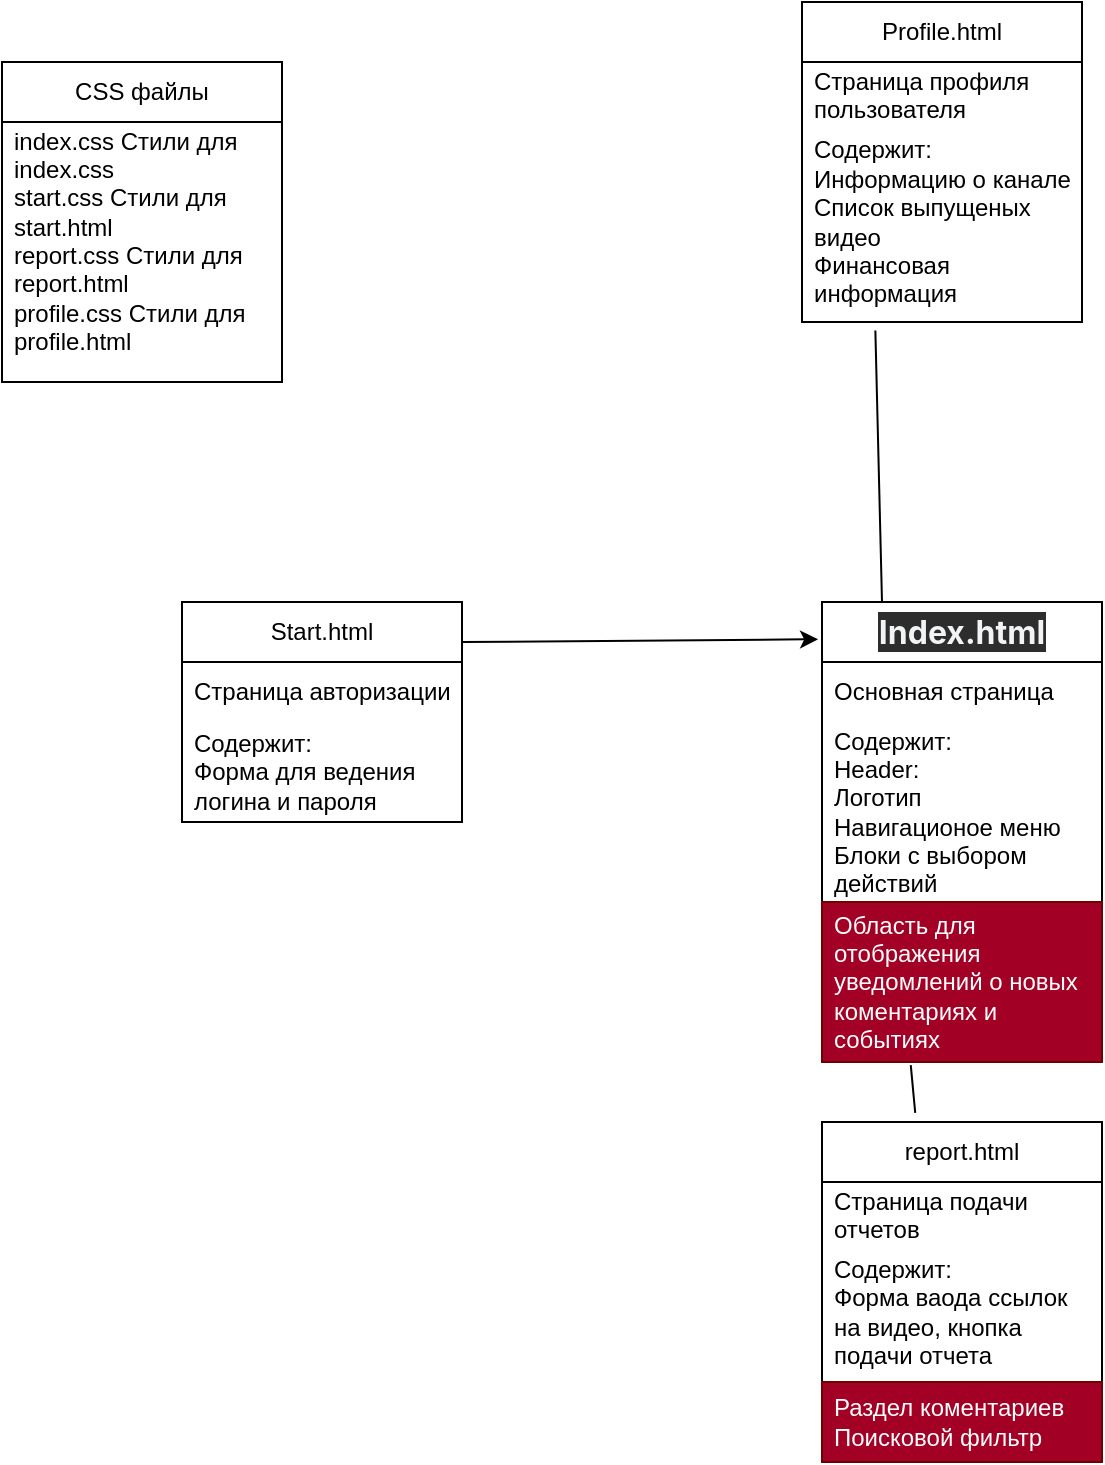 <mxfile version="24.7.8">
  <diagram name="Страница — 1" id="mpcgpsQ4riundp5vhypE">
    <mxGraphModel dx="1707" dy="1957" grid="1" gridSize="10" guides="1" tooltips="1" connect="1" arrows="1" fold="1" page="1" pageScale="1" pageWidth="827" pageHeight="1169" math="0" shadow="0">
      <root>
        <mxCell id="0" />
        <mxCell id="1" parent="0" />
        <mxCell id="B6jS89iWb4OQ0SchURHO-1" value="&lt;font face=&quot;Inter&quot; color=&quot;#f2f3f4&quot;&gt;&lt;span style=&quot;font-size: 16px; background-color: rgb(45, 45, 46);&quot;&gt;&lt;b&gt;Index.html&lt;/b&gt;&lt;/span&gt;&lt;/font&gt;" style="swimlane;fontStyle=0;childLayout=stackLayout;horizontal=1;startSize=30;horizontalStack=0;resizeParent=1;resizeParentMax=0;resizeLast=0;collapsible=1;marginBottom=0;whiteSpace=wrap;html=1;" vertex="1" parent="1">
          <mxGeometry x="-20" y="240" width="140" height="230" as="geometry" />
        </mxCell>
        <mxCell id="B6jS89iWb4OQ0SchURHO-2" value="Основная страница" style="text;strokeColor=none;fillColor=none;align=left;verticalAlign=middle;spacingLeft=4;spacingRight=4;overflow=hidden;points=[[0,0.5],[1,0.5]];portConstraint=eastwest;rotatable=0;whiteSpace=wrap;html=1;" vertex="1" parent="B6jS89iWb4OQ0SchURHO-1">
          <mxGeometry y="30" width="140" height="30" as="geometry" />
        </mxCell>
        <mxCell id="B6jS89iWb4OQ0SchURHO-3" value="Содержит:&lt;br&gt;Header:&lt;br&gt;Логотип&lt;br&gt;Навигационое меню&lt;br&gt;Блоки с выбором действий&lt;div&gt;&lt;br&gt;&lt;/div&gt;" style="text;strokeColor=none;fillColor=none;align=left;verticalAlign=middle;spacingLeft=4;spacingRight=4;overflow=hidden;points=[[0,0.5],[1,0.5]];portConstraint=eastwest;rotatable=0;whiteSpace=wrap;html=1;" vertex="1" parent="B6jS89iWb4OQ0SchURHO-1">
          <mxGeometry y="60" width="140" height="90" as="geometry" />
        </mxCell>
        <mxCell id="B6jS89iWb4OQ0SchURHO-29" value="Область для отображения уведомлений о новых коментариях и событиях" style="text;strokeColor=#6F0000;fillColor=#a20025;align=left;verticalAlign=middle;spacingLeft=4;spacingRight=4;overflow=hidden;points=[[0,0.5],[1,0.5]];portConstraint=eastwest;rotatable=0;whiteSpace=wrap;html=1;fontColor=#ffffff;" vertex="1" parent="B6jS89iWb4OQ0SchURHO-1">
          <mxGeometry y="150" width="140" height="80" as="geometry" />
        </mxCell>
        <mxCell id="B6jS89iWb4OQ0SchURHO-5" value="Start.html" style="swimlane;fontStyle=0;childLayout=stackLayout;horizontal=1;startSize=30;horizontalStack=0;resizeParent=1;resizeParentMax=0;resizeLast=0;collapsible=1;marginBottom=0;whiteSpace=wrap;html=1;" vertex="1" parent="1">
          <mxGeometry x="-340" y="240" width="140" height="110" as="geometry" />
        </mxCell>
        <mxCell id="B6jS89iWb4OQ0SchURHO-6" value="Страница авторизации" style="text;strokeColor=none;fillColor=none;align=left;verticalAlign=middle;spacingLeft=4;spacingRight=4;overflow=hidden;points=[[0,0.5],[1,0.5]];portConstraint=eastwest;rotatable=0;whiteSpace=wrap;html=1;" vertex="1" parent="B6jS89iWb4OQ0SchURHO-5">
          <mxGeometry y="30" width="140" height="30" as="geometry" />
        </mxCell>
        <mxCell id="B6jS89iWb4OQ0SchURHO-7" value="Содержит:&lt;br&gt;Форма для ведения логина и пароля" style="text;strokeColor=none;fillColor=none;align=left;verticalAlign=middle;spacingLeft=4;spacingRight=4;overflow=hidden;points=[[0,0.5],[1,0.5]];portConstraint=eastwest;rotatable=0;whiteSpace=wrap;html=1;" vertex="1" parent="B6jS89iWb4OQ0SchURHO-5">
          <mxGeometry y="60" width="140" height="50" as="geometry" />
        </mxCell>
        <mxCell id="B6jS89iWb4OQ0SchURHO-9" value="Profile.html" style="swimlane;fontStyle=0;childLayout=stackLayout;horizontal=1;startSize=30;horizontalStack=0;resizeParent=1;resizeParentMax=0;resizeLast=0;collapsible=1;marginBottom=0;whiteSpace=wrap;html=1;" vertex="1" parent="1">
          <mxGeometry x="-30" y="-60" width="140" height="160" as="geometry" />
        </mxCell>
        <mxCell id="B6jS89iWb4OQ0SchURHO-10" value="Страница профиля пользователя" style="text;strokeColor=none;fillColor=none;align=left;verticalAlign=middle;spacingLeft=4;spacingRight=4;overflow=hidden;points=[[0,0.5],[1,0.5]];portConstraint=eastwest;rotatable=0;whiteSpace=wrap;html=1;" vertex="1" parent="B6jS89iWb4OQ0SchURHO-9">
          <mxGeometry y="30" width="140" height="30" as="geometry" />
        </mxCell>
        <mxCell id="B6jS89iWb4OQ0SchURHO-11" value="Содержит:&lt;br&gt;Информацию о канале&lt;br&gt;Список выпущеных видео&lt;br&gt;Финансовая информация" style="text;strokeColor=none;fillColor=none;align=left;verticalAlign=middle;spacingLeft=4;spacingRight=4;overflow=hidden;points=[[0,0.5],[1,0.5]];portConstraint=eastwest;rotatable=0;whiteSpace=wrap;html=1;" vertex="1" parent="B6jS89iWb4OQ0SchURHO-9">
          <mxGeometry y="60" width="140" height="100" as="geometry" />
        </mxCell>
        <mxCell id="B6jS89iWb4OQ0SchURHO-13" value="report.html" style="swimlane;fontStyle=0;childLayout=stackLayout;horizontal=1;startSize=30;horizontalStack=0;resizeParent=1;resizeParentMax=0;resizeLast=0;collapsible=1;marginBottom=0;whiteSpace=wrap;html=1;" vertex="1" parent="1">
          <mxGeometry x="-20" y="500" width="140" height="170" as="geometry" />
        </mxCell>
        <mxCell id="B6jS89iWb4OQ0SchURHO-14" value="Страница подачи отчетов" style="text;strokeColor=none;fillColor=none;align=left;verticalAlign=middle;spacingLeft=4;spacingRight=4;overflow=hidden;points=[[0,0.5],[1,0.5]];portConstraint=eastwest;rotatable=0;whiteSpace=wrap;html=1;" vertex="1" parent="B6jS89iWb4OQ0SchURHO-13">
          <mxGeometry y="30" width="140" height="30" as="geometry" />
        </mxCell>
        <mxCell id="B6jS89iWb4OQ0SchURHO-15" value="Содержит:&lt;br&gt;Форма ваода ссылок на видео, кнопка подачи отчета" style="text;strokeColor=none;fillColor=none;align=left;verticalAlign=middle;spacingLeft=4;spacingRight=4;overflow=hidden;points=[[0,0.5],[1,0.5]];portConstraint=eastwest;rotatable=0;whiteSpace=wrap;html=1;" vertex="1" parent="B6jS89iWb4OQ0SchURHO-13">
          <mxGeometry y="60" width="140" height="70" as="geometry" />
        </mxCell>
        <mxCell id="B6jS89iWb4OQ0SchURHO-30" value="Раздел коментариев&lt;br&gt;Поисковой фильтр" style="text;strokeColor=#6F0000;fillColor=#a20025;align=left;verticalAlign=middle;spacingLeft=4;spacingRight=4;overflow=hidden;points=[[0,0.5],[1,0.5]];portConstraint=eastwest;rotatable=0;whiteSpace=wrap;html=1;fontColor=#ffffff;" vertex="1" parent="B6jS89iWb4OQ0SchURHO-13">
          <mxGeometry y="130" width="140" height="40" as="geometry" />
        </mxCell>
        <mxCell id="B6jS89iWb4OQ0SchURHO-17" value="CSS файлы" style="swimlane;fontStyle=0;childLayout=stackLayout;horizontal=1;startSize=30;horizontalStack=0;resizeParent=1;resizeParentMax=0;resizeLast=0;collapsible=1;marginBottom=0;whiteSpace=wrap;html=1;" vertex="1" parent="1">
          <mxGeometry x="-430" y="-30" width="140" height="160" as="geometry" />
        </mxCell>
        <mxCell id="B6jS89iWb4OQ0SchURHO-18" value="index.css Стили для index.css&lt;br&gt;start.css Стили для start.html&lt;br&gt;report.css Стили для report.html&lt;div&gt;profile.css Стили для profile.html&lt;div&gt;&lt;br&gt;&lt;/div&gt;&lt;/div&gt;" style="text;strokeColor=none;fillColor=none;align=left;verticalAlign=middle;spacingLeft=4;spacingRight=4;overflow=hidden;points=[[0,0.5],[1,0.5]];portConstraint=eastwest;rotatable=0;whiteSpace=wrap;html=1;" vertex="1" parent="B6jS89iWb4OQ0SchURHO-17">
          <mxGeometry y="30" width="140" height="130" as="geometry" />
        </mxCell>
        <mxCell id="B6jS89iWb4OQ0SchURHO-23" value="" style="endArrow=none;html=1;rounded=0;entryX=0.262;entryY=1.042;entryDx=0;entryDy=0;entryPerimeter=0;" edge="1" parent="1" target="B6jS89iWb4OQ0SchURHO-11">
          <mxGeometry width="50" height="50" relative="1" as="geometry">
            <mxPoint x="10" y="240" as="sourcePoint" />
            <mxPoint x="60" y="190" as="targetPoint" />
          </mxGeometry>
        </mxCell>
        <mxCell id="B6jS89iWb4OQ0SchURHO-24" value="" style="endArrow=none;html=1;rounded=0;exitX=0.333;exitY=-0.027;exitDx=0;exitDy=0;exitPerimeter=0;entryX=0.317;entryY=1.019;entryDx=0;entryDy=0;entryPerimeter=0;" edge="1" parent="1" source="B6jS89iWb4OQ0SchURHO-13" target="B6jS89iWb4OQ0SchURHO-29">
          <mxGeometry width="50" height="50" relative="1" as="geometry">
            <mxPoint x="-20" y="440" as="sourcePoint" />
            <mxPoint x="30" y="390" as="targetPoint" />
          </mxGeometry>
        </mxCell>
        <mxCell id="B6jS89iWb4OQ0SchURHO-28" value="" style="endArrow=classic;html=1;rounded=0;entryX=-0.014;entryY=0.081;entryDx=0;entryDy=0;entryPerimeter=0;" edge="1" parent="1" target="B6jS89iWb4OQ0SchURHO-1">
          <mxGeometry width="50" height="50" relative="1" as="geometry">
            <mxPoint x="-200" y="260" as="sourcePoint" />
            <mxPoint x="-150" y="210" as="targetPoint" />
          </mxGeometry>
        </mxCell>
      </root>
    </mxGraphModel>
  </diagram>
</mxfile>

